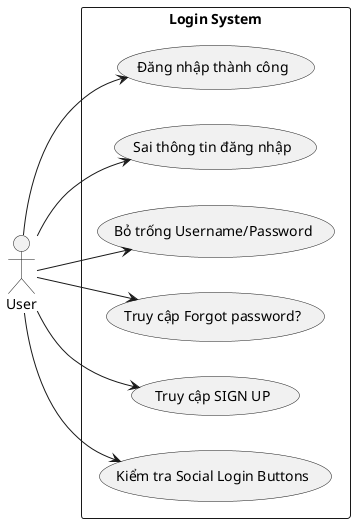 @startuml
left to right direction
actor "User" as U

rectangle "Login System" {
  usecase "Đăng nhập thành công" as UC1
  usecase "Sai thông tin đăng nhập" as UC2
  usecase "Bỏ trống Username/Password" as UC3
  usecase "Truy cập Forgot password?" as UC4
  usecase "Truy cập SIGN UP" as UC5
  usecase "Kiểm tra Social Login Buttons" as UC6
}

U --> UC1
U --> UC2
U --> UC3
U --> UC4
U --> UC5
U --> UC6

@enduml

